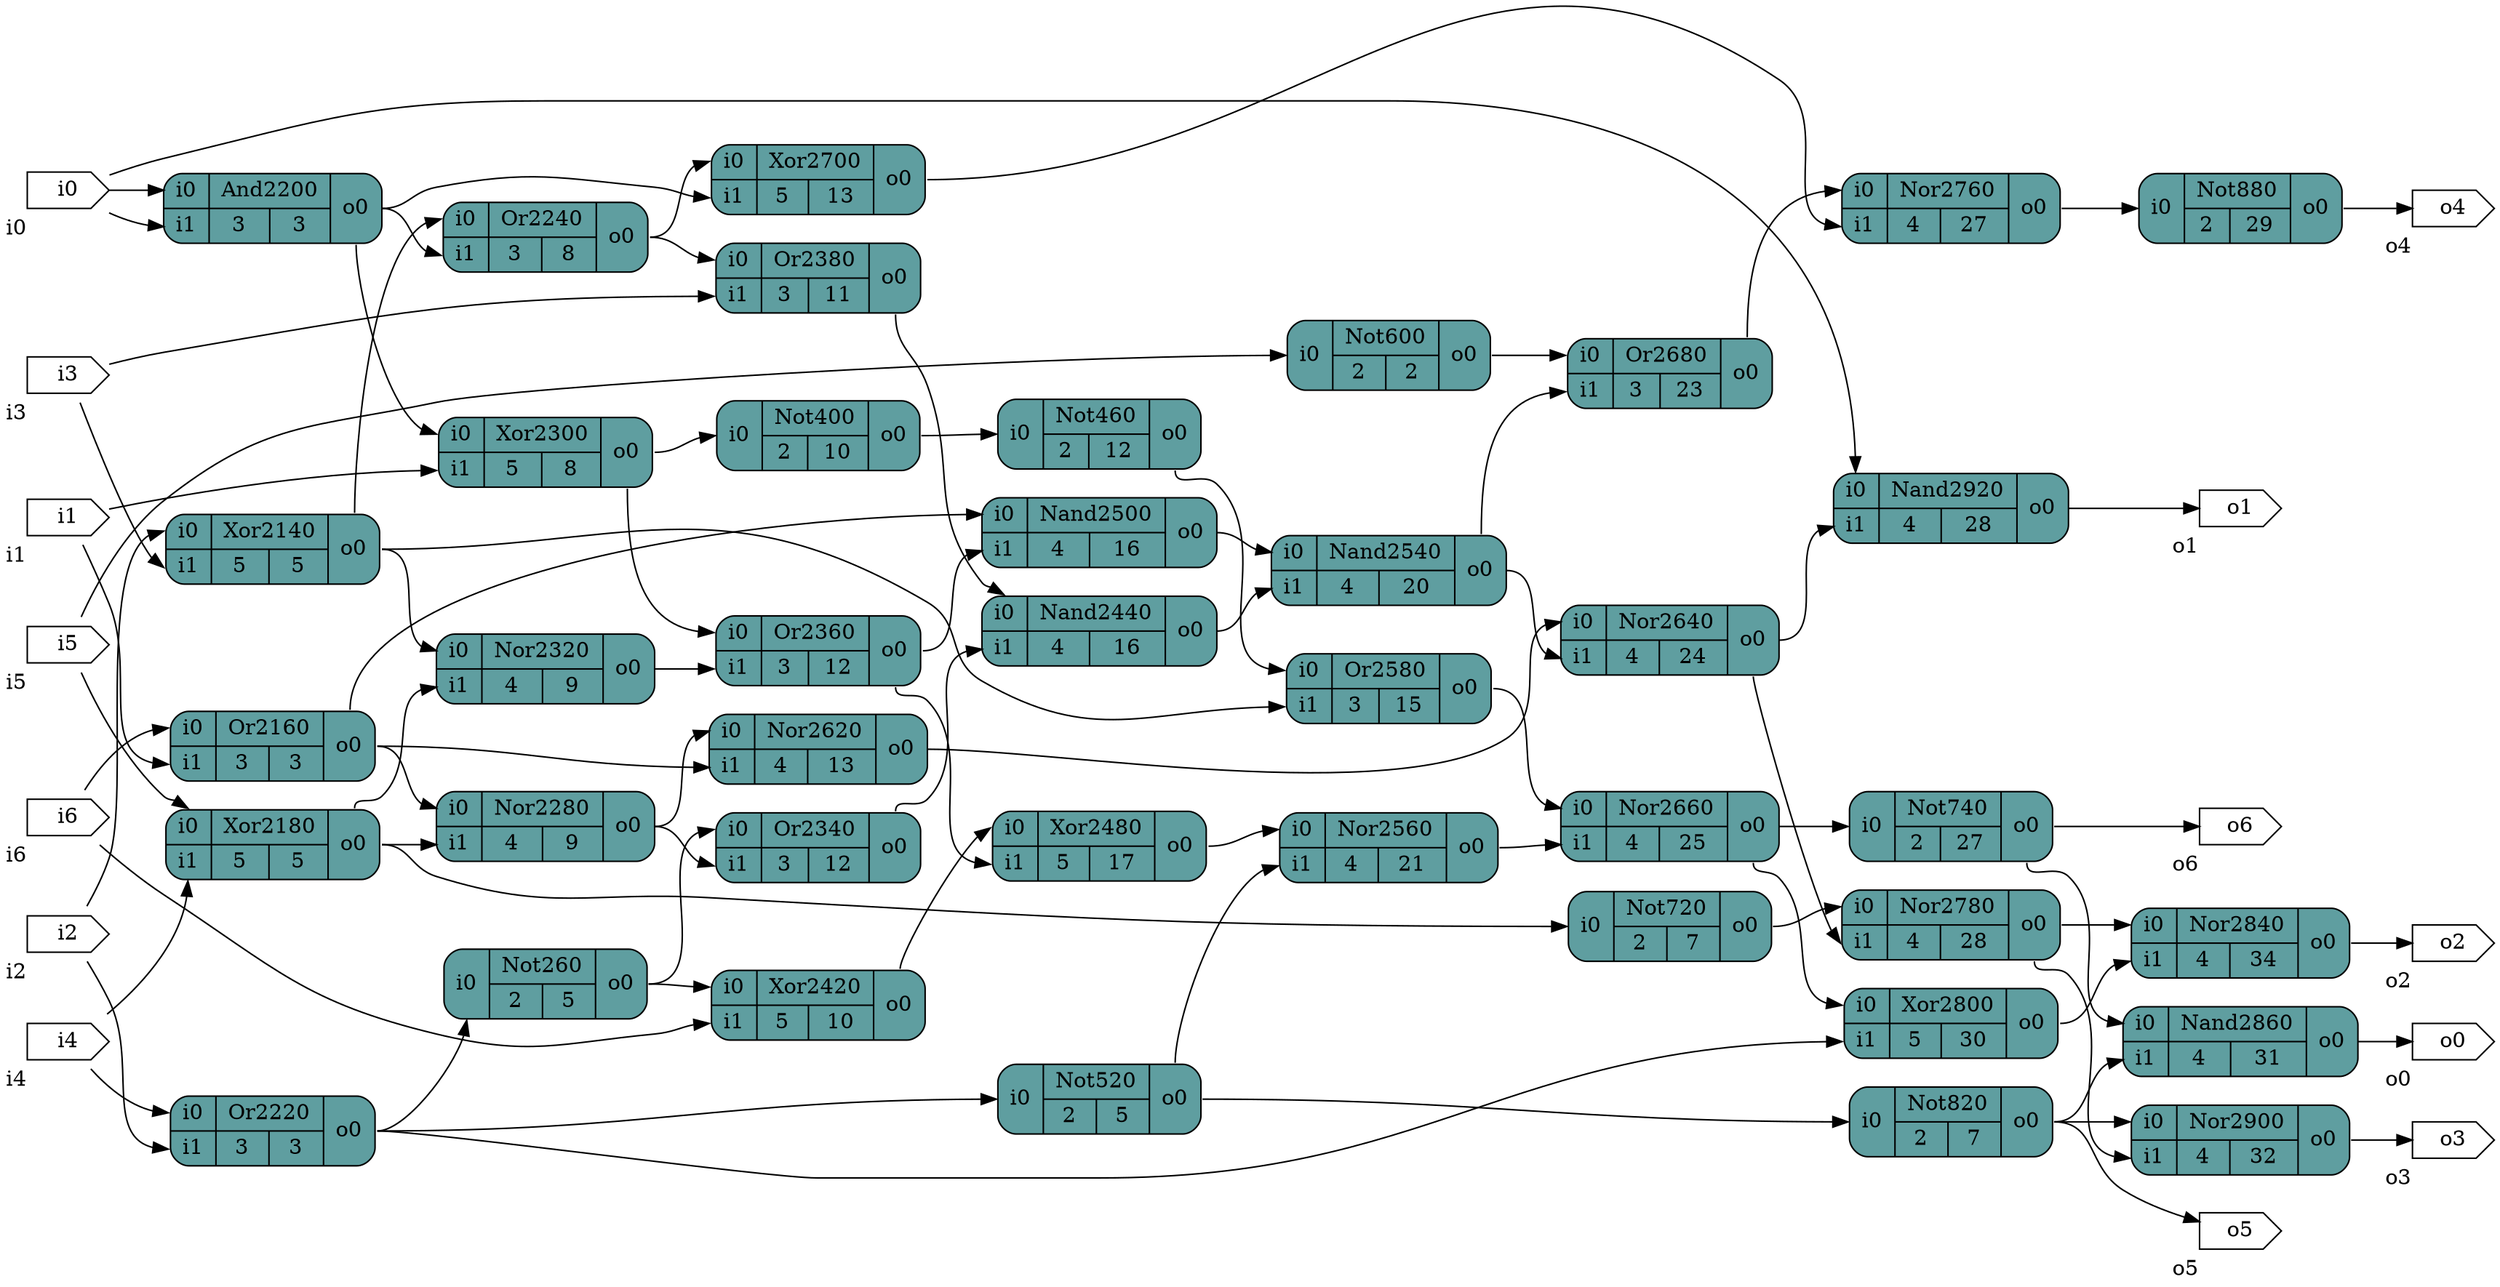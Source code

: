 digraph test {
		graph [rankdir = LR];
		Xor2140[shape=record; style="rounded,filled"; fillcolor=cadetblue; label="{{<i0>i0|<i1>i1}|{Xor2140|{5|5}}|{<o0>o0}}"]
		Or2160[shape=record; style="rounded,filled"; fillcolor=cadetblue; label="{{<i0>i0|<i1>i1}|{Or2160|{3|3}}|{<o0>o0}}"]
		Xor2180[shape=record; style="rounded,filled"; fillcolor=cadetblue; label="{{<i0>i0|<i1>i1}|{Xor2180|{5|5}}|{<o0>o0}}"]
		And2200[shape=record; style="rounded,filled"; fillcolor=cadetblue; label="{{<i0>i0|<i1>i1}|{And2200|{3|3}}|{<o0>o0}}"]
		Or2220[shape=record; style="rounded,filled"; fillcolor=cadetblue; label="{{<i0>i0|<i1>i1}|{Or2220|{3|3}}|{<o0>o0}}"]
		Or2240[shape=record; style="rounded,filled"; fillcolor=cadetblue; label="{{<i0>i0|<i1>i1}|{Or2240|{3|8}}|{<o0>o0}}"]
		Not260[shape=record; style="rounded,filled"; fillcolor=cadetblue; label="{{<i0>i0}|{Not260|{2|5}}|{<o0>o0}}"]
		Nor2280[shape=record; style="rounded,filled"; fillcolor=cadetblue; label="{{<i0>i0|<i1>i1}|{Nor2280|{4|9}}|{<o0>o0}}"]
		Xor2300[shape=record; style="rounded,filled"; fillcolor=cadetblue; label="{{<i0>i0|<i1>i1}|{Xor2300|{5|8}}|{<o0>o0}}"]
		Nor2320[shape=record; style="rounded,filled"; fillcolor=cadetblue; label="{{<i0>i0|<i1>i1}|{Nor2320|{4|9}}|{<o0>o0}}"]
		Or2340[shape=record; style="rounded,filled"; fillcolor=cadetblue; label="{{<i0>i0|<i1>i1}|{Or2340|{3|12}}|{<o0>o0}}"]
		Or2360[shape=record; style="rounded,filled"; fillcolor=cadetblue; label="{{<i0>i0|<i1>i1}|{Or2360|{3|12}}|{<o0>o0}}"]
		Or2380[shape=record; style="rounded,filled"; fillcolor=cadetblue; label="{{<i0>i0|<i1>i1}|{Or2380|{3|11}}|{<o0>o0}}"]
		Not400[shape=record; style="rounded,filled"; fillcolor=cadetblue; label="{{<i0>i0}|{Not400|{2|10}}|{<o0>o0}}"]
		Xor2420[shape=record; style="rounded,filled"; fillcolor=cadetblue; label="{{<i0>i0|<i1>i1}|{Xor2420|{5|10}}|{<o0>o0}}"]
		Nand2440[shape=record; style="rounded,filled"; fillcolor=cadetblue; label="{{<i0>i0|<i1>i1}|{Nand2440|{4|16}}|{<o0>o0}}"]
		Not460[shape=record; style="rounded,filled"; fillcolor=cadetblue; label="{{<i0>i0}|{Not460|{2|12}}|{<o0>o0}}"]
		Xor2480[shape=record; style="rounded,filled"; fillcolor=cadetblue; label="{{<i0>i0|<i1>i1}|{Xor2480|{5|17}}|{<o0>o0}}"]
		Nand2500[shape=record; style="rounded,filled"; fillcolor=cadetblue; label="{{<i0>i0|<i1>i1}|{Nand2500|{4|16}}|{<o0>o0}}"]
		Not520[shape=record; style="rounded,filled"; fillcolor=cadetblue; label="{{<i0>i0}|{Not520|{2|5}}|{<o0>o0}}"]
		Nand2540[shape=record; style="rounded,filled"; fillcolor=cadetblue; label="{{<i0>i0|<i1>i1}|{Nand2540|{4|20}}|{<o0>o0}}"]
		Nor2560[shape=record; style="rounded,filled"; fillcolor=cadetblue; label="{{<i0>i0|<i1>i1}|{Nor2560|{4|21}}|{<o0>o0}}"]
		Or2580[shape=record; style="rounded,filled"; fillcolor=cadetblue; label="{{<i0>i0|<i1>i1}|{Or2580|{3|15}}|{<o0>o0}}"]
		Not600[shape=record; style="rounded,filled"; fillcolor=cadetblue; label="{{<i0>i0}|{Not600|{2|2}}|{<o0>o0}}"]
		Nor2620[shape=record; style="rounded,filled"; fillcolor=cadetblue; label="{{<i0>i0|<i1>i1}|{Nor2620|{4|13}}|{<o0>o0}}"]
		Nor2640[shape=record; style="rounded,filled"; fillcolor=cadetblue; label="{{<i0>i0|<i1>i1}|{Nor2640|{4|24}}|{<o0>o0}}"]
		Nor2660[shape=record; style="rounded,filled"; fillcolor=cadetblue; label="{{<i0>i0|<i1>i1}|{Nor2660|{4|25}}|{<o0>o0}}"]
		Or2680[shape=record; style="rounded,filled"; fillcolor=cadetblue; label="{{<i0>i0|<i1>i1}|{Or2680|{3|23}}|{<o0>o0}}"]
		Xor2700[shape=record; style="rounded,filled"; fillcolor=cadetblue; label="{{<i0>i0|<i1>i1}|{Xor2700|{5|13}}|{<o0>o0}}"]
		Not720[shape=record; style="rounded,filled"; fillcolor=cadetblue; label="{{<i0>i0}|{Not720|{2|7}}|{<o0>o0}}"]
		Not740[shape=record; style="rounded,filled"; fillcolor=cadetblue; label="{{<i0>i0}|{Not740|{2|27}}|{<o0>o0}}"]
		Nor2760[shape=record; style="rounded,filled"; fillcolor=cadetblue; label="{{<i0>i0|<i1>i1}|{Nor2760|{4|27}}|{<o0>o0}}"]
		Nor2780[shape=record; style="rounded,filled"; fillcolor=cadetblue; label="{{<i0>i0|<i1>i1}|{Nor2780|{4|28}}|{<o0>o0}}"]
		Xor2800[shape=record; style="rounded,filled"; fillcolor=cadetblue; label="{{<i0>i0|<i1>i1}|{Xor2800|{5|30}}|{<o0>o0}}"]
		Not820[shape=record; style="rounded,filled"; fillcolor=cadetblue; label="{{<i0>i0}|{Not820|{2|7}}|{<o0>o0}}"]
		Nor2840[shape=record; style="rounded,filled"; fillcolor=cadetblue; label="{{<i0>i0|<i1>i1}|{Nor2840|{4|34}}|{<o0>o0}}"]
		Nand2860[shape=record; style="rounded,filled"; fillcolor=cadetblue; label="{{<i0>i0|<i1>i1}|{Nand2860|{4|31}}|{<o0>o0}}"]
		Not880[shape=record; style="rounded,filled"; fillcolor=cadetblue; label="{{<i0>i0}|{Not880|{2|29}}|{<o0>o0}}"]
		Nor2900[shape=record; style="rounded,filled"; fillcolor=cadetblue; label="{{<i0>i0|<i1>i1}|{Nor2900|{4|32}}|{<o0>o0}}"]
		Nand2920[shape=record; style="rounded,filled"; fillcolor=cadetblue; label="{{<i0>i0|<i1>i1}|{Nand2920|{4|28}}|{<o0>o0}}"]
		i0[shape=cds,xlabel="i0"]
		i1[shape=cds,xlabel="i1"]
		i2[shape=cds,xlabel="i2"]
		i3[shape=cds,xlabel="i3"]
		i4[shape=cds,xlabel="i4"]
		i5[shape=cds,xlabel="i5"]
		i6[shape=cds,xlabel="i6"]
		o0[shape=cds,xlabel="o0"]
		o1[shape=cds,xlabel="o1"]
		o2[shape=cds,xlabel="o2"]
		o3[shape=cds,xlabel="o3"]
		o4[shape=cds,xlabel="o4"]
		o5[shape=cds,xlabel="o5"]
		o6[shape=cds,xlabel="o6"]
		i0 -> And2200:i0;
		i0 -> And2200:i1;
		i0 -> Nand2920:i0;
		i1 -> Or2160:i1;
		i1 -> Xor2300:i1;
		i2 -> Xor2140:i0;
		i2 -> Or2220:i1;
		i3 -> Xor2140:i1;
		i3 -> Or2380:i1;
		i4 -> Xor2180:i1;
		i4 -> Or2220:i0;
		i5 -> Xor2180:i0;
		i5 -> Not600:i0;
		i6 -> Or2160:i0;
		i6 -> Xor2420:i1;
		Xor2140:o0 -> Or2240:i0;
		Xor2140:o0 -> Nor2320:i0;
		Xor2140:o0 -> Or2580:i1;
		Or2160:o0 -> Nor2280:i0;
		Or2160:o0 -> Nand2500:i0;
		Or2160:o0 -> Nor2620:i1;
		Xor2180:o0 -> Nor2280:i1;
		Xor2180:o0 -> Nor2320:i1;
		Xor2180:o0 -> Not720:i0;
		And2200:o0 -> Or2240:i1;
		And2200:o0 -> Xor2300:i0;
		And2200:o0 -> Xor2700:i1;
		Or2220:o0 -> Not260:i0;
		Or2220:o0 -> Not520:i0;
		Or2220:o0 -> Xor2800:i1;
		Or2240:o0 -> Or2380:i0;
		Or2240:o0 -> Xor2700:i0;
		Not260:o0 -> Or2340:i0;
		Not260:o0 -> Xor2420:i0;
		Nor2280:o0 -> Or2340:i1;
		Nor2280:o0 -> Nor2620:i0;
		Xor2300:o0 -> Or2360:i0;
		Xor2300:o0 -> Not400:i0;
		Nor2320:o0 -> Or2360:i1;
		Or2340:o0 -> Nand2440:i1;
		Or2360:o0 -> Xor2480:i1;
		Or2360:o0 -> Nand2500:i1;
		Or2380:o0 -> Nand2440:i0;
		Not400:o0 -> Not460:i0;
		Xor2420:o0 -> Xor2480:i0;
		Nand2440:o0 -> Nand2540:i1;
		Not460:o0 -> Or2580:i0;
		Xor2480:o0 -> Nor2560:i0;
		Nand2500:o0 -> Nand2540:i0;
		Not520:o0 -> Nor2560:i1;
		Not520:o0 -> Not820:i0;
		Nand2540:o0 -> Nor2640:i1;
		Nand2540:o0 -> Or2680:i1;
		Nor2560:o0 -> Nor2660:i1;
		Or2580:o0 -> Nor2660:i0;
		Not600:o0 -> Or2680:i0;
		Nor2620:o0 -> Nor2640:i0;
		Nor2640:o0 -> Nor2780:i1;
		Nor2640:o0 -> Nand2920:i1;
		Nor2660:o0 -> Not740:i0;
		Nor2660:o0 -> Xor2800:i0;
		Or2680:o0 -> Nor2760:i0;
		Xor2700:o0 -> Nor2760:i1;
		Not720:o0 -> Nor2780:i0;
		Not740:o0 -> Nand2860:i0;
		Not740:o0 -> o6;
		Nor2760:o0 -> Not880:i0;
		Nor2780:o0 -> Nor2840:i0;
		Nor2780:o0 -> Nor2900:i1;
		Xor2800:o0 -> Nor2840:i1;
		Not820:o0 -> Nand2860:i1;
		Not820:o0 -> Nor2900:i0;
		Not820:o0 -> o5;
		Nor2840:o0 -> o2;
		Nand2860:o0 -> o0;
		Not880:o0 -> o4;
		Nor2900:o0 -> o3;
		Nand2920:o0 -> o1;
}
